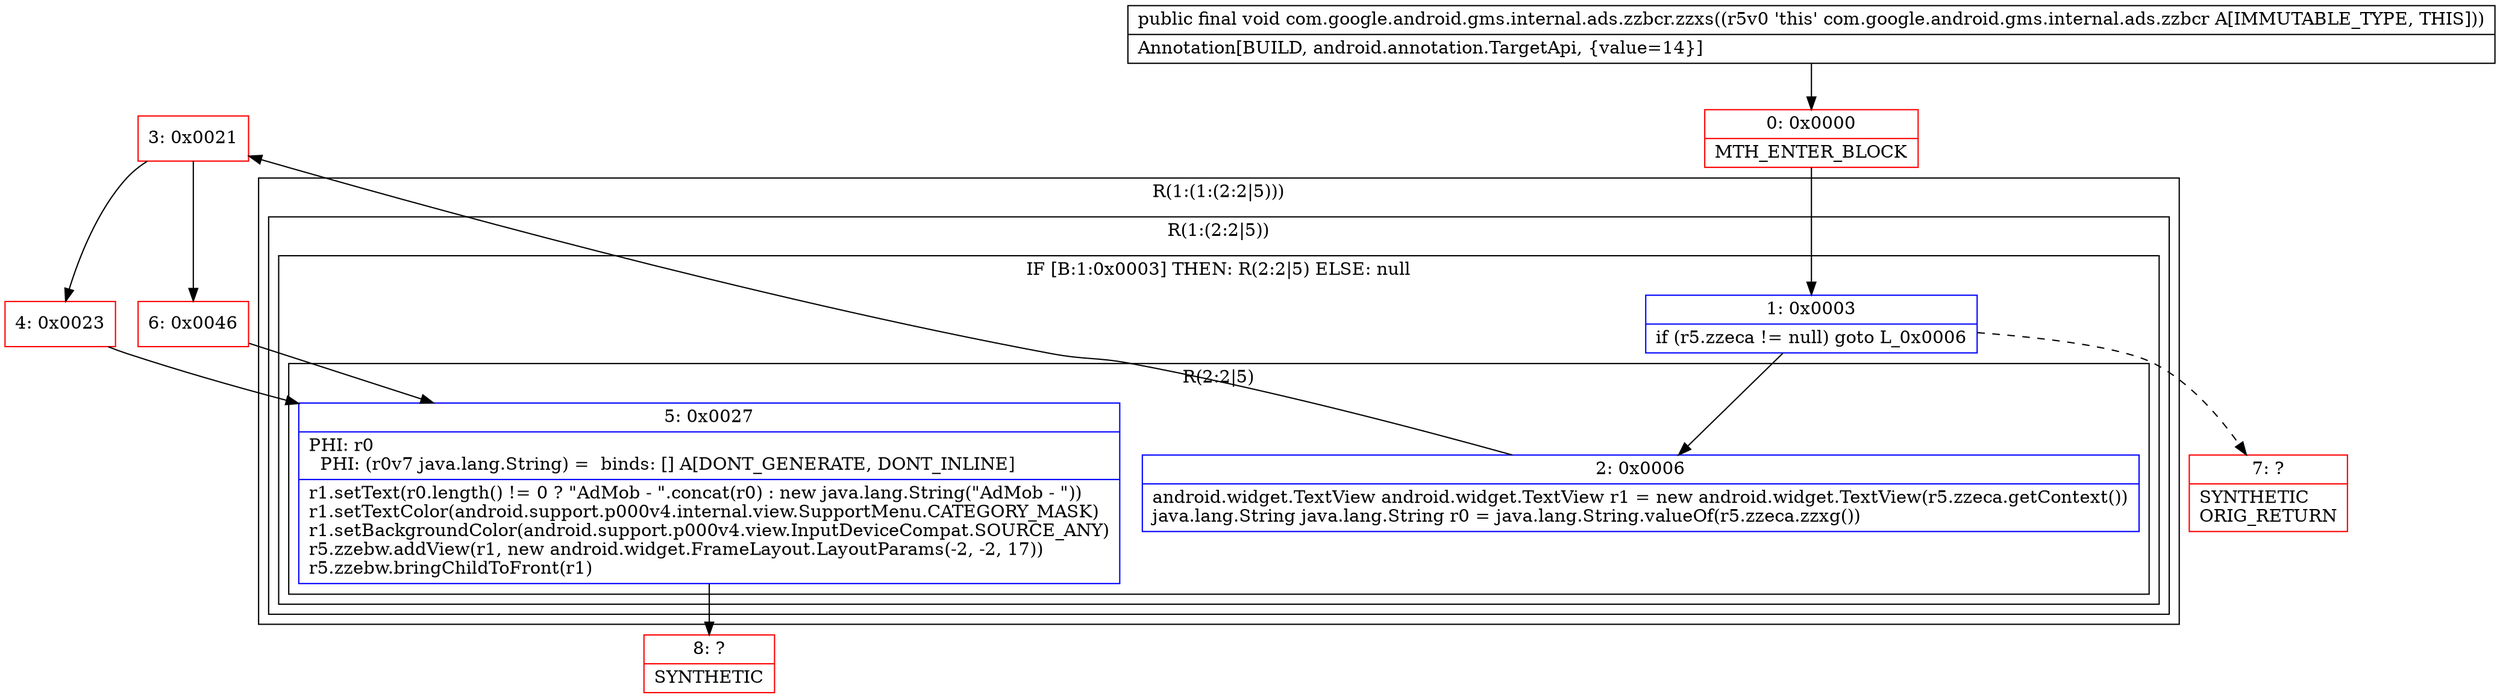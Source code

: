 digraph "CFG forcom.google.android.gms.internal.ads.zzbcr.zzxs()V" {
subgraph cluster_Region_952946943 {
label = "R(1:(1:(2:2|5)))";
node [shape=record,color=blue];
subgraph cluster_Region_2146182690 {
label = "R(1:(2:2|5))";
node [shape=record,color=blue];
subgraph cluster_IfRegion_1852316041 {
label = "IF [B:1:0x0003] THEN: R(2:2|5) ELSE: null";
node [shape=record,color=blue];
Node_1 [shape=record,label="{1\:\ 0x0003|if (r5.zzeca != null) goto L_0x0006\l}"];
subgraph cluster_Region_869591458 {
label = "R(2:2|5)";
node [shape=record,color=blue];
Node_2 [shape=record,label="{2\:\ 0x0006|android.widget.TextView android.widget.TextView r1 = new android.widget.TextView(r5.zzeca.getContext())\ljava.lang.String java.lang.String r0 = java.lang.String.valueOf(r5.zzeca.zzxg())\l}"];
Node_5 [shape=record,label="{5\:\ 0x0027|PHI: r0 \l  PHI: (r0v7 java.lang.String) =  binds: [] A[DONT_GENERATE, DONT_INLINE]\l|r1.setText(r0.length() != 0 ? \"AdMob \- \".concat(r0) : new java.lang.String(\"AdMob \- \"))\lr1.setTextColor(android.support.p000v4.internal.view.SupportMenu.CATEGORY_MASK)\lr1.setBackgroundColor(android.support.p000v4.view.InputDeviceCompat.SOURCE_ANY)\lr5.zzebw.addView(r1, new android.widget.FrameLayout.LayoutParams(\-2, \-2, 17))\lr5.zzebw.bringChildToFront(r1)\l}"];
}
}
}
}
Node_0 [shape=record,color=red,label="{0\:\ 0x0000|MTH_ENTER_BLOCK\l}"];
Node_3 [shape=record,color=red,label="{3\:\ 0x0021}"];
Node_4 [shape=record,color=red,label="{4\:\ 0x0023}"];
Node_6 [shape=record,color=red,label="{6\:\ 0x0046}"];
Node_7 [shape=record,color=red,label="{7\:\ ?|SYNTHETIC\lORIG_RETURN\l}"];
Node_8 [shape=record,color=red,label="{8\:\ ?|SYNTHETIC\l}"];
MethodNode[shape=record,label="{public final void com.google.android.gms.internal.ads.zzbcr.zzxs((r5v0 'this' com.google.android.gms.internal.ads.zzbcr A[IMMUTABLE_TYPE, THIS]))  | Annotation[BUILD, android.annotation.TargetApi, \{value=14\}]\l}"];
MethodNode -> Node_0;
Node_1 -> Node_2;
Node_1 -> Node_7[style=dashed];
Node_2 -> Node_3;
Node_5 -> Node_8;
Node_0 -> Node_1;
Node_3 -> Node_4;
Node_3 -> Node_6;
Node_4 -> Node_5;
Node_6 -> Node_5;
}

